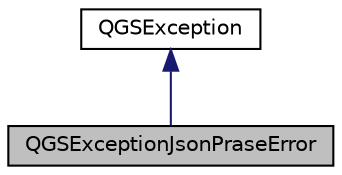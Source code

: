 digraph "QGSExceptionJsonPraseError"
{
  edge [fontname="Helvetica",fontsize="10",labelfontname="Helvetica",labelfontsize="10"];
  node [fontname="Helvetica",fontsize="10",shape=record];
  Node2 [label="QGSExceptionJsonPraseError",height=0.2,width=0.4,color="black", fillcolor="grey75", style="filled", fontcolor="black"];
  Node3 -> Node2 [dir="back",color="midnightblue",fontsize="10",style="solid"];
  Node3 [label="QGSException",height=0.2,width=0.4,color="black", fillcolor="white", style="filled",URL="$class_q_g_s_exception.html"];
}
